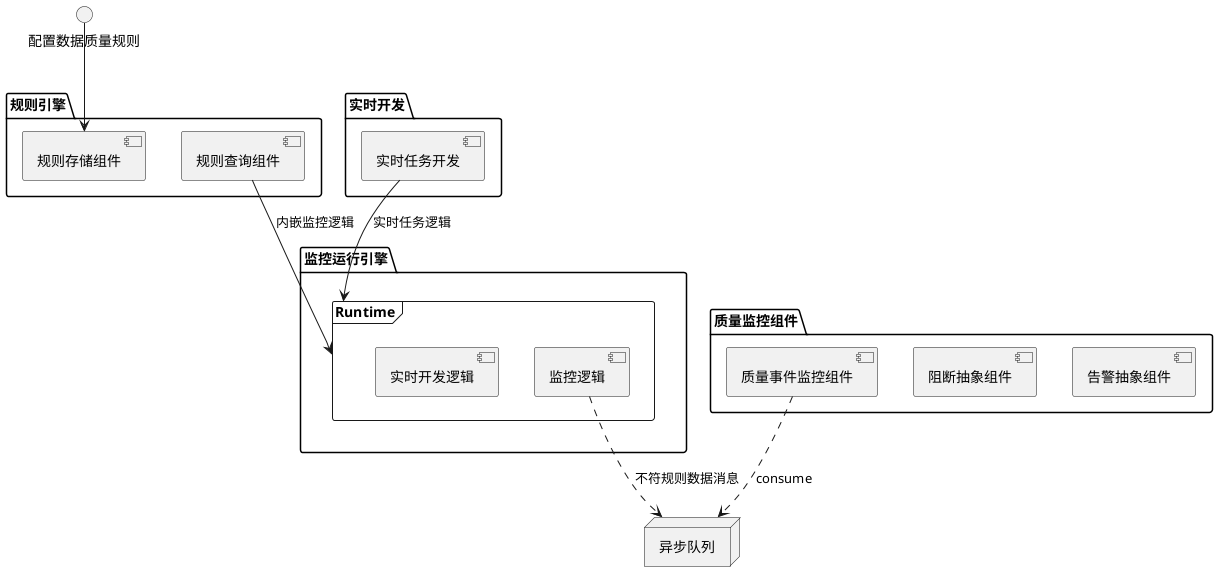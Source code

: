 @startuml 数据质量组件图-内嵌模式

interface 配置数据质量规则 as configRule

package "规则引擎" {
    [规则查询组件]
    [规则存储组件]
}

package "实时开发"{
    [实时任务开发]
}

package "监控运行引擎" {
    frame "Runtime"{
        [监控逻辑]
        [实时开发逻辑]
    }
}

node "异步队列"

package "质量监控组件" {
    [告警抽象组件]
    [阻断抽象组件]
    [质量事件监控组件]
}

configRule --> 规则存储组件
实时任务开发 --> Runtime : 实时任务逻辑
规则查询组件 --> Runtime : 内嵌监控逻辑
监控逻辑 ..> 异步队列 : 不符规则数据消息
质量事件监控组件 ..> 异步队列 : consume

@enduml